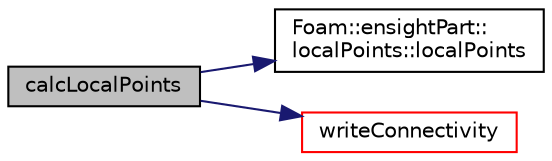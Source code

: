 digraph "calcLocalPoints"
{
  bgcolor="transparent";
  edge [fontname="Helvetica",fontsize="10",labelfontname="Helvetica",labelfontsize="10"];
  node [fontname="Helvetica",fontsize="10",shape=record];
  rankdir="LR";
  Node1 [label="calcLocalPoints",height=0.2,width=0.4,color="black", fillcolor="grey75", style="filled", fontcolor="black"];
  Node1 -> Node2 [color="midnightblue",fontsize="10",style="solid",fontname="Helvetica"];
  Node2 [label="Foam::ensightPart::\llocalPoints::localPoints",height=0.2,width=0.4,color="black",URL="$a01408.html#a2c8d21b16d5a07fb8fe62d800f8f36cb",tooltip="Null constructor. "];
  Node1 -> Node3 [color="midnightblue",fontsize="10",style="solid",fontname="Helvetica"];
  Node3 [label="writeConnectivity",height=0.2,width=0.4,color="red",URL="$a00651.html#a51e75859b07456591bbef8967a68030a",tooltip="Write connectivities. "];
}
